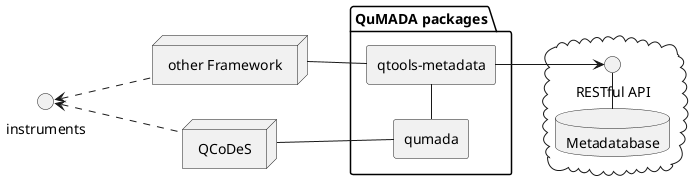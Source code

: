 @startuml
skinparam componentStyle rectangle
left to right direction

interface instruments

node "other Framework" as other

node "QCoDeS" as qc


package "QuMADA packages" {
    [qumada]
    [qtools-metadata]
}

cloud {
    database "Metadatabase" as db
    interface "RESTful API" as api
    db - api
}



qc .up.> instruments
other .up.> instruments

qc -- [qumada]
[qumada] - [qtools-metadata]
other -- [qtools-metadata]

[qtools-metadata] --> api

@enduml
